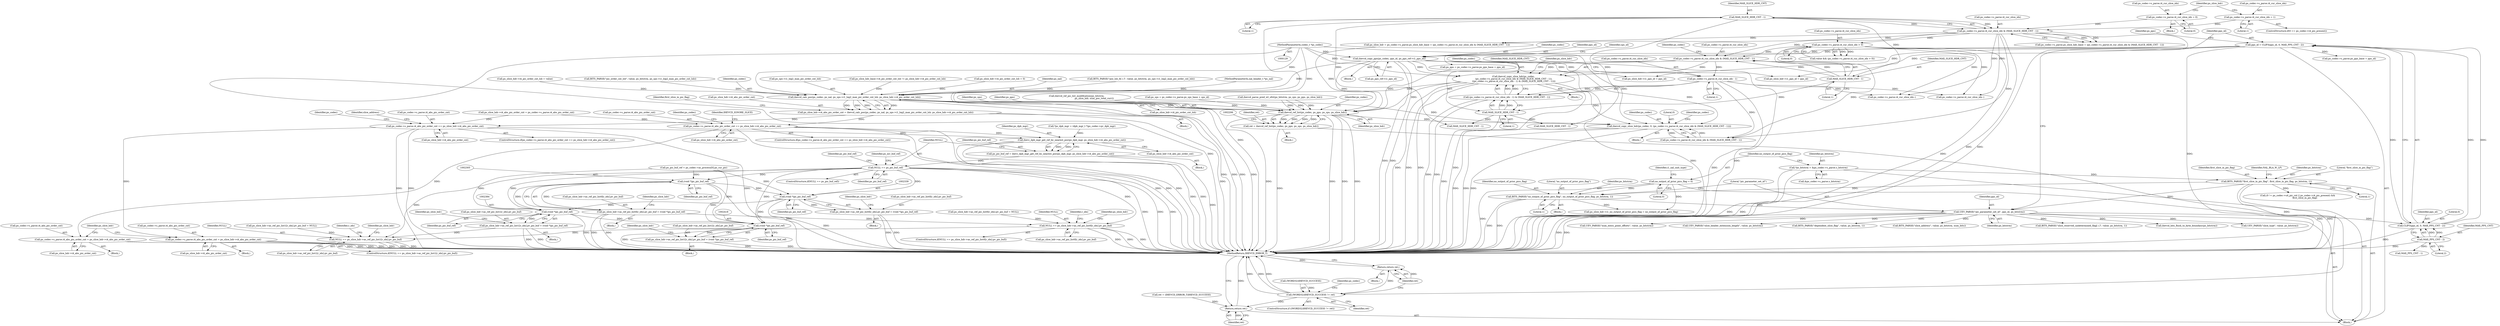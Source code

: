 digraph "0_Android_a1424724a00d62ac5efa0e27953eed66850d662f@API" {
"1000438" [label="(Call,ihevcd_copy_slice_hdr(ps_codec,\n (ps_codec->s_parse.i4_cur_slice_idx & (MAX_SLICE_HDR_CNT - 1)),\n ((ps_codec->s_parse.i4_cur_slice_idx - 1) & (MAX_SLICE_HDR_CNT - 1))))"];
"1000263" [label="(Call,ihevcd_copy_pps(ps_codec, pps_id, ps_pps_ref->i1_pps_id))"];
"1000130" [label="(MethodParameterIn,codec_t *ps_codec)"];
"1000213" [label="(Call,pps_id = CLIP3(pps_id, 0, MAX_PPS_CNT - 2))"];
"1000215" [label="(Call,CLIP3(pps_id, 0, MAX_PPS_CNT - 2))"];
"1000209" [label="(Call,UEV_PARSE(\"pic_parameter_set_id\", pps_id, ps_bitstrm))"];
"1000204" [label="(Call,BITS_PARSE(\"no_output_of_prior_pics_flag\", no_output_of_prior_pics_flag, ps_bitstrm, 1))"];
"1000159" [label="(Call,no_output_of_prior_pics_flag = 0)"];
"1000190" [label="(Call,BITS_PARSE(\"first_slice_in_pic_flag\", first_slice_in_pic_flag, ps_bitstrm, 1))"];
"1000147" [label="(Call,*ps_bitstrm = &ps_codec->s_parse.s_bitstrm)"];
"1000218" [label="(Call,MAX_PPS_CNT - 2)"];
"1000440" [label="(Call,ps_codec->s_parse.i4_cur_slice_idx & (MAX_SLICE_HDR_CNT - 1))"];
"1000430" [label="(Call,ps_codec->s_parse.i4_cur_slice_idx > 0)"];
"1000405" [label="(Call,ps_codec->s_parse.i4_cur_slice_idx & (MAX_SLICE_HDR_CNT - 1))"];
"1000375" [label="(Call,ps_codec->s_parse.i4_cur_slice_idx = 0)"];
"1000390" [label="(Call,ps_codec->s_parse.i4_cur_slice_idx = 1)"];
"1000411" [label="(Call,MAX_SLICE_HDR_CNT - 1)"];
"1000446" [label="(Call,MAX_SLICE_HDR_CNT - 1)"];
"1000449" [label="(Call,(ps_codec->s_parse.i4_cur_slice_idx - 1) & (MAX_SLICE_HDR_CNT - 1))"];
"1000450" [label="(Call,ps_codec->s_parse.i4_cur_slice_idx - 1)"];
"1000457" [label="(Call,MAX_SLICE_HDR_CNT - 1)"];
"1001658" [label="(Call,ihevcd_calc_poc(ps_codec, ps_nal, ps_sps->i1_log2_max_pic_order_cnt_lsb, ps_slice_hdr->i4_pic_order_cnt_lsb))"];
"1001654" [label="(Call,ps_slice_hdr->i4_abs_pic_order_cnt = ihevcd_calc_poc(ps_codec, ps_nal, ps_sps->i1_log2_max_pic_order_cnt_lsb, ps_slice_hdr->i4_pic_order_cnt_lsb))"];
"1001683" [label="(Call,ps_codec->s_parse.i4_abs_pic_order_cnt == ps_slice_hdr->i4_abs_pic_order_cnt)"];
"1001837" [label="(Call,ps_codec->s_parse.i4_abs_pic_order_cnt = ps_slice_hdr->i4_abs_pic_order_cnt)"];
"1002238" [label="(Call,ihevc_dpb_mgr_get_ref_by_nearest_poc(ps_dpb_mgr, ps_slice_hdr->i4_abs_pic_order_cnt))"];
"1002236" [label="(Call,ps_pic_buf_ref = ihevc_dpb_mgr_get_ref_by_nearest_poc(ps_dpb_mgr, ps_slice_hdr->i4_abs_pic_order_cnt))"];
"1002244" [label="(Call,NULL == ps_pic_buf_ref)"];
"1002286" [label="(Call,NULL == ps_slice_hdr->as_ref_pic_list0[r_idx].pv_pic_buf)"];
"1002365" [label="(Call,NULL == ps_slice_hdr->as_ref_pic_list1[r_idx].pv_pic_buf)"];
"1002304" [label="(Call,(void *)ps_pic_buf_ref)"];
"1002296" [label="(Call,ps_slice_hdr->as_ref_pic_list0[r_idx].pv_pic_buf = (void *)ps_pic_buf_ref)"];
"1002338" [label="(Call,(void *)ps_pic_buf_ref)"];
"1002330" [label="(Call,ps_slice_hdr->as_ref_pic_list0[r_idx].pv_pic_buf = (void *)ps_pic_buf_ref)"];
"1002383" [label="(Call,(void *)ps_pic_buf_ref)"];
"1002375" [label="(Call,ps_slice_hdr->as_ref_pic_list1[r_idx].pv_pic_buf = (void *)ps_pic_buf_ref)"];
"1002417" [label="(Call,(void *)ps_pic_buf_ref)"];
"1002409" [label="(Call,ps_slice_hdr->as_ref_pic_list1[r_idx].pv_pic_buf = (void *)ps_pic_buf_ref)"];
"1001849" [label="(Call,ps_codec->s_parse.i4_abs_pic_order_cnt == ps_slice_hdr->i4_abs_pic_order_cnt)"];
"1001860" [label="(Call,ps_codec->s_parse.i4_abs_pic_order_cnt = ps_slice_hdr->i4_abs_pic_order_cnt)"];
"1002198" [label="(Call,ihevcd_ref_list(ps_codec, ps_pps, ps_sps, ps_slice_hdr))"];
"1002196" [label="(Call,ret = ihevcd_ref_list(ps_codec, ps_pps, ps_sps, ps_slice_hdr))"];
"1002204" [label="(Call,(WORD32)IHEVCD_SUCCESS != ret)"];
"1002210" [label="(Return,return ret;)"];
"1002615" [label="(Return,return ret;)"];
"1002515" [label="(Call,ihevcd_copy_slice_hdr(ps_codec, 0, (ps_codec->s_parse.i4_cur_slice_idx & (MAX_SLICE_HDR_CNT - 1))))"];
"1002211" [label="(Identifier,ret)"];
"1002197" [label="(Identifier,ret)"];
"1002288" [label="(Call,ps_slice_hdr->as_ref_pic_list0[r_idx].pv_pic_buf)"];
"1002198" [label="(Call,ihevcd_ref_list(ps_codec, ps_pps, ps_sps, ps_slice_hdr))"];
"1000204" [label="(Call,BITS_PARSE(\"no_output_of_prior_pics_flag\", no_output_of_prior_pics_flag, ps_bitstrm, 1))"];
"1000431" [label="(Call,ps_codec->s_parse.i4_cur_slice_idx)"];
"1002158" [label="(Call,ps_slice_hdr->as_ref_pic_list0[r_idx].pv_pic_buf = NULL)"];
"1001808" [label="(Call,MAX_SLICE_HDR_CNT - 1)"];
"1001830" [label="(Block,)"];
"1000438" [label="(Call,ihevcd_copy_slice_hdr(ps_codec,\n (ps_codec->s_parse.i4_cur_slice_idx & (MAX_SLICE_HDR_CNT - 1)),\n ((ps_codec->s_parse.i4_cur_slice_idx - 1) & (MAX_SLICE_HDR_CNT - 1))))"];
"1000430" [label="(Call,ps_codec->s_parse.i4_cur_slice_idx > 0)"];
"1000450" [label="(Call,ps_codec->s_parse.i4_cur_slice_idx - 1)"];
"1002340" [label="(Identifier,ps_pic_buf_ref)"];
"1000270" [label="(Identifier,sps_id)"];
"1000132" [label="(Block,)"];
"1000130" [label="(MethodParameterIn,codec_t *ps_codec)"];
"1002424" [label="(Identifier,ps_slice_hdr)"];
"1000945" [label="(Call,BITS_PARSE(\"poc_lsb_lt[ i ]\", value, ps_bitstrm, ps_sps->i1_log2_max_pic_order_cnt_lsb))"];
"1000194" [label="(Literal,1)"];
"1000219" [label="(Identifier,MAX_PPS_CNT)"];
"1000215" [label="(Call,CLIP3(pps_id, 0, MAX_PPS_CNT - 2))"];
"1000198" [label="(Identifier,NAL_BLA_W_LP)"];
"1000131" [label="(MethodParameterIn,nal_header_t *ps_nal)"];
"1000263" [label="(Call,ihevcd_copy_pps(ps_codec, pps_id, ps_pps_ref->i1_pps_id))"];
"1000528" [label="(Call,BITS_PARSE(\"slice_address\", value, ps_bitstrm, num_bits))"];
"1001654" [label="(Call,ps_slice_hdr->i4_abs_pic_order_cnt = ihevcd_calc_poc(ps_codec, ps_nal, ps_sps->i1_log2_max_pic_order_cnt_lsb, ps_slice_hdr->i4_pic_order_cnt_lsb))"];
"1002329" [label="(Block,)"];
"1002245" [label="(Identifier,NULL)"];
"1000436" [label="(Literal,0)"];
"1000397" [label="(Call,ps_slice_hdr = ps_codec->s_parse.ps_slice_hdr_base + (ps_codec->s_parse.i4_cur_slice_idx & (MAX_SLICE_HDR_CNT - 1)))"];
"1000212" [label="(Identifier,ps_bitstrm)"];
"1000457" [label="(Call,MAX_SLICE_HDR_CNT - 1)"];
"1000458" [label="(Identifier,MAX_SLICE_HDR_CNT)"];
"1000689" [label="(Call,ps_slice_hdr->i4_pic_order_cnt_lsb = value)"];
"1002199" [label="(Identifier,ps_codec)"];
"1002238" [label="(Call,ihevc_dpb_mgr_get_ref_by_nearest_poc(ps_dpb_mgr, ps_slice_hdr->i4_abs_pic_order_cnt))"];
"1002345" [label="(Identifier,ps_slice_hdr)"];
"1000384" [label="(ControlStructure,if(0 == ps_codec->i4_pic_present))"];
"1002374" [label="(Block,)"];
"1000406" [label="(Call,ps_codec->s_parse.i4_cur_slice_idx)"];
"1001658" [label="(Call,ihevcd_calc_poc(ps_codec, ps_nal, ps_sps->i1_log2_max_pic_order_cnt_lsb, ps_slice_hdr->i4_pic_order_cnt_lsb))"];
"1000587" [label="(Call,BITS_PARSE(\"slice_reserved_undetermined_flag[ i ]\", value, ps_bitstrm, 1))"];
"1002216" [label="(Block,)"];
"1002205" [label="(Call,(WORD32)IHEVCD_SUCCESS)"];
"1002408" [label="(Block,)"];
"1002297" [label="(Call,ps_slice_hdr->as_ref_pic_list0[r_idx].pv_pic_buf)"];
"1002201" [label="(Identifier,ps_sps)"];
"1000447" [label="(Identifier,MAX_SLICE_HDR_CNT)"];
"1002016" [label="(Call,ihevcd_bits_flush_to_byte_boundary(ps_bitstrm))"];
"1000446" [label="(Call,MAX_SLICE_HDR_CNT - 1)"];
"1002196" [label="(Call,ret = ihevcd_ref_list(ps_codec, ps_pps, ps_sps, ps_slice_hdr))"];
"1000207" [label="(Identifier,ps_bitstrm)"];
"1000222" [label="(Identifier,ps_pps)"];
"1000193" [label="(Identifier,ps_bitstrm)"];
"1000449" [label="(Call,(ps_codec->s_parse.i4_cur_slice_idx - 1) & (MAX_SLICE_HDR_CNT - 1))"];
"1001664" [label="(Call,ps_slice_hdr->i4_pic_order_cnt_lsb)"];
"1001859" [label="(Identifier,IHEVCD_IGNORE_SLICE)"];
"1002200" [label="(Identifier,ps_pps)"];
"1001871" [label="(Identifier,ps_slice_hdr)"];
"1002366" [label="(Identifier,NULL)"];
"1000216" [label="(Identifier,pps_id)"];
"1002417" [label="(Call,(void *)ps_pic_buf_ref)"];
"1002529" [label="(Identifier,ps_codec)"];
"1000147" [label="(Call,*ps_bitstrm = &ps_codec->s_parse.s_bitstrm)"];
"1000148" [label="(Identifier,ps_bitstrm)"];
"1000682" [label="(Call,BITS_PARSE(\"pic_order_cnt_lsb\", value, ps_bitstrm, ps_sps->i1_log2_max_pic_order_cnt_lsb))"];
"1000439" [label="(Identifier,ps_codec)"];
"1001659" [label="(Identifier,ps_codec)"];
"1001762" [label="(Identifier,ps_codec)"];
"1001849" [label="(Call,ps_codec->s_parse.i4_abs_pic_order_cnt == ps_slice_hdr->i4_abs_pic_order_cnt)"];
"1001861" [label="(Call,ps_codec->s_parse.i4_abs_pic_order_cnt)"];
"1002524" [label="(Call,MAX_SLICE_HDR_CNT - 1)"];
"1000375" [label="(Call,ps_codec->s_parse.i4_cur_slice_idx = 0)"];
"1002195" [label="(Block,)"];
"1000220" [label="(Literal,2)"];
"1001848" [label="(ControlStructure,if(ps_codec->s_parse.i4_abs_pic_order_cnt == ps_slice_hdr->i4_abs_pic_order_cnt))"];
"1000161" [label="(Literal,0)"];
"1001860" [label="(Call,ps_codec->s_parse.i4_abs_pic_order_cnt = ps_slice_hdr->i4_abs_pic_order_cnt)"];
"1002376" [label="(Call,ps_slice_hdr->as_ref_pic_list1[r_idx].pv_pic_buf)"];
"1001661" [label="(Call,ps_sps->i1_log2_max_pic_order_cnt_lsb)"];
"1002285" [label="(ControlStructure,if(NULL == ps_slice_hdr->as_ref_pic_list0[r_idx].pv_pic_buf))"];
"1001275" [label="(Call,ihevcd_ref_pic_list_modification(ps_bitstrm,\n                                                 ps_slice_hdr, num_poc_total_curr))"];
"1002248" [label="(Call,ps_pic_buf_ref = ps_codec->as_process[0].ps_cur_pic)"];
"1001863" [label="(Identifier,ps_codec)"];
"1002516" [label="(Identifier,ps_codec)"];
"1002338" [label="(Call,(void *)ps_pic_buf_ref)"];
"1002304" [label="(Call,(void *)ps_pic_buf_ref)"];
"1002331" [label="(Call,ps_slice_hdr->as_ref_pic_list0[r_idx].pv_pic_buf)"];
"1000149" [label="(Call,&ps_codec->s_parse.s_bitstrm)"];
"1002615" [label="(Return,return ret;)"];
"1002209" [label="(Block,)"];
"1000456" [label="(Literal,1)"];
"1000374" [label="(Block,)"];
"1000592" [label="(Call,UEV_PARSE(\"slice_type\", value, ps_bitstrm))"];
"1000441" [label="(Call,ps_codec->s_parse.i4_cur_slice_idx)"];
"1000203" [label="(Block,)"];
"1000191" [label="(Literal,\"first_slice_in_pic_flag\")"];
"1000396" [label="(Literal,1)"];
"1001683" [label="(Call,ps_codec->s_parse.i4_abs_pic_order_cnt == ps_slice_hdr->i4_abs_pic_order_cnt)"];
"1002617" [label="(MethodReturn,IHEVCD_ERROR_T)"];
"1002286" [label="(Call,NULL == ps_slice_hdr->as_ref_pic_list0[r_idx].pv_pic_buf)"];
"1001682" [label="(ControlStructure,if(ps_codec->s_parse.i4_abs_pic_order_cnt == ps_slice_hdr->i4_abs_pic_order_cnt))"];
"1001695" [label="(Identifier,slice_address)"];
"1002409" [label="(Call,ps_slice_hdr->as_ref_pic_list1[r_idx].pv_pic_buf = (void *)ps_pic_buf_ref)"];
"1000192" [label="(Identifier,first_slice_in_pic_flag)"];
"1000440" [label="(Call,ps_codec->s_parse.i4_cur_slice_idx & (MAX_SLICE_HDR_CNT - 1))"];
"1002517" [label="(Literal,0)"];
"1000206" [label="(Identifier,no_output_of_prior_pics_flag)"];
"1001847" [label="(Block,)"];
"1001771" [label="(Call,ps_codec->s_parse.i4_cur_slice_idx--)"];
"1002287" [label="(Identifier,NULL)"];
"1000236" [label="(Block,)"];
"1000451" [label="(Call,ps_codec->s_parse.i4_cur_slice_idx)"];
"1000411" [label="(Call,MAX_SLICE_HDR_CNT - 1)"];
"1002306" [label="(Identifier,ps_pic_buf_ref)"];
"1002221" [label="(Call,*ps_dpb_mgr = (dpb_mgr_t *)ps_codec->pv_dpb_mgr)"];
"1002390" [label="(Identifier,ps_slice_hdr)"];
"1001855" [label="(Call,ps_slice_hdr->i4_abs_pic_order_cnt)"];
"1000274" [label="(Call,ps_sps = ps_codec->s_parse.ps_sps_base + sps_id)"];
"1000218" [label="(Call,MAX_PPS_CNT - 2)"];
"1002240" [label="(Call,ps_slice_hdr->i4_abs_pic_order_cnt)"];
"1002249" [label="(Identifier,ps_pic_buf_ref)"];
"1000221" [label="(Call,ps_pps = ps_codec->s_parse.ps_pps_base + pps_id)"];
"1000164" [label="(Identifier,i1_nal_unit_type)"];
"1001655" [label="(Call,ps_slice_hdr->i4_abs_pic_order_cnt)"];
"1000266" [label="(Call,ps_pps_ref->i1_pps_id)"];
"1001684" [label="(Call,ps_codec->s_parse.i4_abs_pic_order_cnt)"];
"1002176" [label="(Call,ps_slice_hdr->as_ref_pic_list1[r_idx].pv_pic_buf = NULL)"];
"1000376" [label="(Call,ps_codec->s_parse.i4_cur_slice_idx)"];
"1002367" [label="(Call,ps_slice_hdr->as_ref_pic_list1[r_idx].pv_pic_buf)"];
"1000209" [label="(Call,UEV_PARSE(\"pic_parameter_set_id\", pps_id, ps_bitstrm))"];
"1000214" [label="(Identifier,pps_id)"];
"1002267" [label="(Identifier,ps_mv_buf_ref)"];
"1002295" [label="(Block,)"];
"1002330" [label="(Call,ps_slice_hdr->as_ref_pic_list0[r_idx].pv_pic_buf = (void *)ps_pic_buf_ref)"];
"1002236" [label="(Call,ps_pic_buf_ref = ihevc_dpb_mgr_get_ref_by_nearest_poc(ps_dpb_mgr, ps_slice_hdr->i4_abs_pic_order_cnt))"];
"1002210" [label="(Return,return ret;)"];
"1000264" [label="(Identifier,ps_codec)"];
"1001680" [label="(Identifier,first_slice_in_pic_flag)"];
"1002365" [label="(Call,NULL == ps_slice_hdr->as_ref_pic_list1[r_idx].pv_pic_buf)"];
"1002283" [label="(Identifier,r_idx)"];
"1002364" [label="(ControlStructure,if(NULL == ps_slice_hdr->as_ref_pic_list1[r_idx].pv_pic_buf))"];
"1000405" [label="(Call,ps_codec->s_parse.i4_cur_slice_idx & (MAX_SLICE_HDR_CNT - 1))"];
"1000398" [label="(Identifier,ps_slice_hdr)"];
"1002239" [label="(Identifier,ps_dpb_mgr)"];
"1002375" [label="(Call,ps_slice_hdr->as_ref_pic_list1[r_idx].pv_pic_buf = (void *)ps_pic_buf_ref)"];
"1001883" [label="(Call,UEV_PARSE(\"num_entry_point_offsets\", value, ps_bitstrm))"];
"1001837" [label="(Call,ps_codec->s_parse.i4_abs_pic_order_cnt = ps_slice_hdr->i4_abs_pic_order_cnt)"];
"1000190" [label="(Call,BITS_PARSE(\"first_slice_in_pic_flag\", first_slice_in_pic_flag, ps_bitstrm, 1))"];
"1000258" [label="(Call,MAX_PPS_CNT - 1)"];
"1000453" [label="(Identifier,ps_codec)"];
"1001990" [label="(Call,UEV_PARSE(\"slice_header_extension_length\", value, ps_bitstrm))"];
"1002383" [label="(Call,(void *)ps_pic_buf_ref)"];
"1000160" [label="(Identifier,no_output_of_prior_pics_flag)"];
"1001637" [label="(Call,ps_slice_hdr_base->i4_pic_order_cnt_lsb != ps_slice_hdr->i4_pic_order_cnt_lsb)"];
"1002202" [label="(Identifier,ps_slice_hdr)"];
"1002204" [label="(Call,(WORD32)IHEVCD_SUCCESS != ret)"];
"1000477" [label="(Call,ps_slice_hdr->i1_pps_id = pps_id)"];
"1000223" [label="(Call,ps_codec->s_parse.ps_pps_base + pps_id)"];
"1000208" [label="(Literal,1)"];
"1000428" [label="(Call,value && (ps_codec->s_parse.i4_cur_slice_idx > 0))"];
"1000381" [label="(Literal,0)"];
"1000413" [label="(Literal,1)"];
"1000211" [label="(Identifier,pps_id)"];
"1002296" [label="(Call,ps_slice_hdr->as_ref_pic_list0[r_idx].pv_pic_buf = (void *)ps_pic_buf_ref)"];
"1001653" [label="(Block,)"];
"1002518" [label="(Call,ps_codec->s_parse.i4_cur_slice_idx & (MAX_SLICE_HDR_CNT - 1))"];
"1002362" [label="(Identifier,r_idx)"];
"1000462" [label="(Identifier,ps_slice_hdr)"];
"1000506" [label="(Call,ps_slice_hdr->i1_pps_id = pps_id)"];
"1002243" [label="(ControlStructure,if(NULL == ps_pic_buf_ref))"];
"1000399" [label="(Call,ps_codec->s_parse.ps_slice_hdr_base + (ps_codec->s_parse.i4_cur_slice_idx & (MAX_SLICE_HDR_CNT - 1)))"];
"1000459" [label="(Literal,1)"];
"1002300" [label="(Identifier,ps_slice_hdr)"];
"1002244" [label="(Call,NULL == ps_pic_buf_ref)"];
"1000265" [label="(Identifier,pps_id)"];
"1001428" [label="(Call,ihevcd_parse_pred_wt_ofst(ps_bitstrm, ps_sps, ps_pps, ps_slice_hdr))"];
"1002214" [label="(Identifier,ps_codec)"];
"1000412" [label="(Identifier,MAX_SLICE_HDR_CNT)"];
"1002379" [label="(Identifier,ps_slice_hdr)"];
"1001689" [label="(Call,ps_slice_hdr->i4_abs_pic_order_cnt)"];
"1002237" [label="(Identifier,ps_pic_buf_ref)"];
"1000437" [label="(Block,)"];
"1002385" [label="(Identifier,ps_pic_buf_ref)"];
"1002203" [label="(ControlStructure,if ((WORD32)IHEVCD_SUCCESS != ret))"];
"1000205" [label="(Literal,\"no_output_of_prior_pics_flag\")"];
"1000284" [label="(Call,(0 != ps_codec->u4_pic_cnt || ps_codec->i4_pic_present) &&\n                    first_slice_in_pic_flag)"];
"1001669" [label="(Call,ps_slice_hdr->i4_abs_pic_order_cnt = ps_codec->s_parse.i4_abs_pic_order_cnt)"];
"1002419" [label="(Identifier,ps_pic_buf_ref)"];
"1000390" [label="(Call,ps_codec->s_parse.i4_cur_slice_idx = 1)"];
"1000391" [label="(Call,ps_codec->s_parse.i4_cur_slice_idx)"];
"1002410" [label="(Call,ps_slice_hdr->as_ref_pic_list1[r_idx].pv_pic_buf)"];
"1001866" [label="(Call,ps_slice_hdr->i4_abs_pic_order_cnt)"];
"1002506" [label="(Block,)"];
"1002616" [label="(Identifier,ret)"];
"1000448" [label="(Literal,1)"];
"1001850" [label="(Call,ps_codec->s_parse.i4_abs_pic_order_cnt)"];
"1000210" [label="(Literal,\"pic_parameter_set_id\")"];
"1000501" [label="(Call,ps_slice_hdr->i1_no_output_of_prior_pics_flag = no_output_of_prior_pics_flag)"];
"1000560" [label="(Call,ps_slice_hdr->i4_pic_order_cnt_lsb = 0)"];
"1000159" [label="(Call,no_output_of_prior_pics_flag = 0)"];
"1001712" [label="(Call,ps_codec->s_parse.i4_cur_slice_idx--)"];
"1000213" [label="(Call,pps_id = CLIP3(pps_id, 0, MAX_PPS_CNT - 2))"];
"1000217" [label="(Literal,0)"];
"1001660" [label="(Identifier,ps_nal)"];
"1001838" [label="(Call,ps_codec->s_parse.i4_abs_pic_order_cnt)"];
"1002311" [label="(Identifier,ps_slice_hdr)"];
"1002208" [label="(Identifier,ret)"];
"1001843" [label="(Call,ps_slice_hdr->i4_abs_pic_order_cnt)"];
"1002515" [label="(Call,ihevcd_copy_slice_hdr(ps_codec, 0, (ps_codec->s_parse.i4_cur_slice_idx & (MAX_SLICE_HDR_CNT - 1))))"];
"1002246" [label="(Identifier,ps_pic_buf_ref)"];
"1000134" [label="(Call,ret = (IHEVCD_ERROR_T)IHEVCD_SUCCESS)"];
"1000422" [label="(Call,BITS_PARSE(\"dependent_slice_flag\", value, ps_bitstrm, 1))"];
"1000438" -> "1000437"  [label="AST: "];
"1000438" -> "1000449"  [label="CFG: "];
"1000439" -> "1000438"  [label="AST: "];
"1000440" -> "1000438"  [label="AST: "];
"1000449" -> "1000438"  [label="AST: "];
"1000462" -> "1000438"  [label="CFG: "];
"1000438" -> "1002617"  [label="DDG: "];
"1000438" -> "1002617"  [label="DDG: "];
"1000438" -> "1002617"  [label="DDG: "];
"1000438" -> "1002617"  [label="DDG: "];
"1000263" -> "1000438"  [label="DDG: "];
"1000130" -> "1000438"  [label="DDG: "];
"1000440" -> "1000438"  [label="DDG: "];
"1000440" -> "1000438"  [label="DDG: "];
"1000449" -> "1000438"  [label="DDG: "];
"1000449" -> "1000438"  [label="DDG: "];
"1000438" -> "1001658"  [label="DDG: "];
"1000438" -> "1002198"  [label="DDG: "];
"1000438" -> "1002515"  [label="DDG: "];
"1000263" -> "1000236"  [label="AST: "];
"1000263" -> "1000266"  [label="CFG: "];
"1000264" -> "1000263"  [label="AST: "];
"1000265" -> "1000263"  [label="AST: "];
"1000266" -> "1000263"  [label="AST: "];
"1000270" -> "1000263"  [label="CFG: "];
"1000263" -> "1002617"  [label="DDG: "];
"1000263" -> "1002617"  [label="DDG: "];
"1000263" -> "1002617"  [label="DDG: "];
"1000263" -> "1002617"  [label="DDG: "];
"1000130" -> "1000263"  [label="DDG: "];
"1000213" -> "1000263"  [label="DDG: "];
"1000263" -> "1000477"  [label="DDG: "];
"1000263" -> "1000506"  [label="DDG: "];
"1000263" -> "1001658"  [label="DDG: "];
"1000263" -> "1002198"  [label="DDG: "];
"1000263" -> "1002515"  [label="DDG: "];
"1000130" -> "1000129"  [label="AST: "];
"1000130" -> "1002617"  [label="DDG: "];
"1000130" -> "1001658"  [label="DDG: "];
"1000130" -> "1002198"  [label="DDG: "];
"1000130" -> "1002515"  [label="DDG: "];
"1000213" -> "1000132"  [label="AST: "];
"1000213" -> "1000215"  [label="CFG: "];
"1000214" -> "1000213"  [label="AST: "];
"1000215" -> "1000213"  [label="AST: "];
"1000222" -> "1000213"  [label="CFG: "];
"1000213" -> "1002617"  [label="DDG: "];
"1000215" -> "1000213"  [label="DDG: "];
"1000215" -> "1000213"  [label="DDG: "];
"1000215" -> "1000213"  [label="DDG: "];
"1000213" -> "1000221"  [label="DDG: "];
"1000213" -> "1000223"  [label="DDG: "];
"1000213" -> "1000477"  [label="DDG: "];
"1000213" -> "1000506"  [label="DDG: "];
"1000215" -> "1000218"  [label="CFG: "];
"1000216" -> "1000215"  [label="AST: "];
"1000217" -> "1000215"  [label="AST: "];
"1000218" -> "1000215"  [label="AST: "];
"1000215" -> "1002617"  [label="DDG: "];
"1000209" -> "1000215"  [label="DDG: "];
"1000218" -> "1000215"  [label="DDG: "];
"1000218" -> "1000215"  [label="DDG: "];
"1000209" -> "1000132"  [label="AST: "];
"1000209" -> "1000212"  [label="CFG: "];
"1000210" -> "1000209"  [label="AST: "];
"1000211" -> "1000209"  [label="AST: "];
"1000212" -> "1000209"  [label="AST: "];
"1000214" -> "1000209"  [label="CFG: "];
"1000209" -> "1002617"  [label="DDG: "];
"1000209" -> "1002617"  [label="DDG: "];
"1000204" -> "1000209"  [label="DDG: "];
"1000190" -> "1000209"  [label="DDG: "];
"1000209" -> "1000422"  [label="DDG: "];
"1000209" -> "1000528"  [label="DDG: "];
"1000209" -> "1000587"  [label="DDG: "];
"1000209" -> "1000592"  [label="DDG: "];
"1000209" -> "1001883"  [label="DDG: "];
"1000209" -> "1001990"  [label="DDG: "];
"1000209" -> "1002016"  [label="DDG: "];
"1000204" -> "1000203"  [label="AST: "];
"1000204" -> "1000208"  [label="CFG: "];
"1000205" -> "1000204"  [label="AST: "];
"1000206" -> "1000204"  [label="AST: "];
"1000207" -> "1000204"  [label="AST: "];
"1000208" -> "1000204"  [label="AST: "];
"1000210" -> "1000204"  [label="CFG: "];
"1000204" -> "1002617"  [label="DDG: "];
"1000204" -> "1002617"  [label="DDG: "];
"1000159" -> "1000204"  [label="DDG: "];
"1000190" -> "1000204"  [label="DDG: "];
"1000204" -> "1000501"  [label="DDG: "];
"1000159" -> "1000132"  [label="AST: "];
"1000159" -> "1000161"  [label="CFG: "];
"1000160" -> "1000159"  [label="AST: "];
"1000161" -> "1000159"  [label="AST: "];
"1000164" -> "1000159"  [label="CFG: "];
"1000159" -> "1002617"  [label="DDG: "];
"1000159" -> "1000501"  [label="DDG: "];
"1000190" -> "1000132"  [label="AST: "];
"1000190" -> "1000194"  [label="CFG: "];
"1000191" -> "1000190"  [label="AST: "];
"1000192" -> "1000190"  [label="AST: "];
"1000193" -> "1000190"  [label="AST: "];
"1000194" -> "1000190"  [label="AST: "];
"1000198" -> "1000190"  [label="CFG: "];
"1000190" -> "1002617"  [label="DDG: "];
"1000190" -> "1002617"  [label="DDG: "];
"1000147" -> "1000190"  [label="DDG: "];
"1000190" -> "1000284"  [label="DDG: "];
"1000147" -> "1000132"  [label="AST: "];
"1000147" -> "1000149"  [label="CFG: "];
"1000148" -> "1000147"  [label="AST: "];
"1000149" -> "1000147"  [label="AST: "];
"1000160" -> "1000147"  [label="CFG: "];
"1000147" -> "1002617"  [label="DDG: "];
"1000147" -> "1002617"  [label="DDG: "];
"1000218" -> "1000220"  [label="CFG: "];
"1000219" -> "1000218"  [label="AST: "];
"1000220" -> "1000218"  [label="AST: "];
"1000218" -> "1002617"  [label="DDG: "];
"1000218" -> "1000258"  [label="DDG: "];
"1000440" -> "1000446"  [label="CFG: "];
"1000441" -> "1000440"  [label="AST: "];
"1000446" -> "1000440"  [label="AST: "];
"1000453" -> "1000440"  [label="CFG: "];
"1000430" -> "1000440"  [label="DDG: "];
"1000405" -> "1000440"  [label="DDG: "];
"1000446" -> "1000440"  [label="DDG: "];
"1000446" -> "1000440"  [label="DDG: "];
"1000440" -> "1000450"  [label="DDG: "];
"1000430" -> "1000428"  [label="AST: "];
"1000430" -> "1000436"  [label="CFG: "];
"1000431" -> "1000430"  [label="AST: "];
"1000436" -> "1000430"  [label="AST: "];
"1000428" -> "1000430"  [label="CFG: "];
"1000430" -> "1002617"  [label="DDG: "];
"1000430" -> "1000428"  [label="DDG: "];
"1000430" -> "1000428"  [label="DDG: "];
"1000405" -> "1000430"  [label="DDG: "];
"1000430" -> "1001712"  [label="DDG: "];
"1000430" -> "1001771"  [label="DDG: "];
"1000430" -> "1002518"  [label="DDG: "];
"1000405" -> "1000399"  [label="AST: "];
"1000405" -> "1000411"  [label="CFG: "];
"1000406" -> "1000405"  [label="AST: "];
"1000411" -> "1000405"  [label="AST: "];
"1000399" -> "1000405"  [label="CFG: "];
"1000405" -> "1002617"  [label="DDG: "];
"1000405" -> "1002617"  [label="DDG: "];
"1000405" -> "1000397"  [label="DDG: "];
"1000405" -> "1000397"  [label="DDG: "];
"1000405" -> "1000399"  [label="DDG: "];
"1000405" -> "1000399"  [label="DDG: "];
"1000375" -> "1000405"  [label="DDG: "];
"1000390" -> "1000405"  [label="DDG: "];
"1000411" -> "1000405"  [label="DDG: "];
"1000411" -> "1000405"  [label="DDG: "];
"1000405" -> "1001712"  [label="DDG: "];
"1000405" -> "1001771"  [label="DDG: "];
"1000405" -> "1002518"  [label="DDG: "];
"1000375" -> "1000374"  [label="AST: "];
"1000375" -> "1000381"  [label="CFG: "];
"1000376" -> "1000375"  [label="AST: "];
"1000381" -> "1000375"  [label="AST: "];
"1000398" -> "1000375"  [label="CFG: "];
"1000390" -> "1000384"  [label="AST: "];
"1000390" -> "1000396"  [label="CFG: "];
"1000391" -> "1000390"  [label="AST: "];
"1000396" -> "1000390"  [label="AST: "];
"1000398" -> "1000390"  [label="CFG: "];
"1000411" -> "1000413"  [label="CFG: "];
"1000412" -> "1000411"  [label="AST: "];
"1000413" -> "1000411"  [label="AST: "];
"1000411" -> "1002617"  [label="DDG: "];
"1000411" -> "1000446"  [label="DDG: "];
"1000411" -> "1001808"  [label="DDG: "];
"1000411" -> "1002524"  [label="DDG: "];
"1000446" -> "1000448"  [label="CFG: "];
"1000447" -> "1000446"  [label="AST: "];
"1000448" -> "1000446"  [label="AST: "];
"1000446" -> "1000457"  [label="DDG: "];
"1000449" -> "1000457"  [label="CFG: "];
"1000450" -> "1000449"  [label="AST: "];
"1000457" -> "1000449"  [label="AST: "];
"1000449" -> "1002617"  [label="DDG: "];
"1000449" -> "1002617"  [label="DDG: "];
"1000450" -> "1000449"  [label="DDG: "];
"1000450" -> "1000449"  [label="DDG: "];
"1000457" -> "1000449"  [label="DDG: "];
"1000457" -> "1000449"  [label="DDG: "];
"1000450" -> "1000456"  [label="CFG: "];
"1000451" -> "1000450"  [label="AST: "];
"1000456" -> "1000450"  [label="AST: "];
"1000458" -> "1000450"  [label="CFG: "];
"1000450" -> "1002617"  [label="DDG: "];
"1000450" -> "1001712"  [label="DDG: "];
"1000450" -> "1001771"  [label="DDG: "];
"1000450" -> "1002518"  [label="DDG: "];
"1000457" -> "1000459"  [label="CFG: "];
"1000458" -> "1000457"  [label="AST: "];
"1000459" -> "1000457"  [label="AST: "];
"1000457" -> "1002617"  [label="DDG: "];
"1000457" -> "1001808"  [label="DDG: "];
"1000457" -> "1002524"  [label="DDG: "];
"1001658" -> "1001654"  [label="AST: "];
"1001658" -> "1001664"  [label="CFG: "];
"1001659" -> "1001658"  [label="AST: "];
"1001660" -> "1001658"  [label="AST: "];
"1001661" -> "1001658"  [label="AST: "];
"1001664" -> "1001658"  [label="AST: "];
"1001654" -> "1001658"  [label="CFG: "];
"1001658" -> "1002617"  [label="DDG: "];
"1001658" -> "1002617"  [label="DDG: "];
"1001658" -> "1002617"  [label="DDG: "];
"1001658" -> "1002617"  [label="DDG: "];
"1001658" -> "1001654"  [label="DDG: "];
"1001658" -> "1001654"  [label="DDG: "];
"1001658" -> "1001654"  [label="DDG: "];
"1001658" -> "1001654"  [label="DDG: "];
"1000131" -> "1001658"  [label="DDG: "];
"1000682" -> "1001658"  [label="DDG: "];
"1000945" -> "1001658"  [label="DDG: "];
"1000689" -> "1001658"  [label="DDG: "];
"1001637" -> "1001658"  [label="DDG: "];
"1000560" -> "1001658"  [label="DDG: "];
"1001658" -> "1002198"  [label="DDG: "];
"1001658" -> "1002515"  [label="DDG: "];
"1001654" -> "1001653"  [label="AST: "];
"1001655" -> "1001654"  [label="AST: "];
"1001680" -> "1001654"  [label="CFG: "];
"1001654" -> "1002617"  [label="DDG: "];
"1001654" -> "1001683"  [label="DDG: "];
"1001654" -> "1001849"  [label="DDG: "];
"1001683" -> "1001682"  [label="AST: "];
"1001683" -> "1001689"  [label="CFG: "];
"1001684" -> "1001683"  [label="AST: "];
"1001689" -> "1001683"  [label="AST: "];
"1001695" -> "1001683"  [label="CFG: "];
"1001762" -> "1001683"  [label="CFG: "];
"1001683" -> "1002617"  [label="DDG: "];
"1001683" -> "1002617"  [label="DDG: "];
"1001683" -> "1002617"  [label="DDG: "];
"1001669" -> "1001683"  [label="DDG: "];
"1001683" -> "1001837"  [label="DDG: "];
"1001683" -> "1002238"  [label="DDG: "];
"1001837" -> "1001830"  [label="AST: "];
"1001837" -> "1001843"  [label="CFG: "];
"1001838" -> "1001837"  [label="AST: "];
"1001843" -> "1001837"  [label="AST: "];
"1001871" -> "1001837"  [label="CFG: "];
"1001837" -> "1002617"  [label="DDG: "];
"1001837" -> "1002617"  [label="DDG: "];
"1002238" -> "1002236"  [label="AST: "];
"1002238" -> "1002240"  [label="CFG: "];
"1002239" -> "1002238"  [label="AST: "];
"1002240" -> "1002238"  [label="AST: "];
"1002236" -> "1002238"  [label="CFG: "];
"1002238" -> "1002617"  [label="DDG: "];
"1002238" -> "1002617"  [label="DDG: "];
"1002238" -> "1002236"  [label="DDG: "];
"1002238" -> "1002236"  [label="DDG: "];
"1002221" -> "1002238"  [label="DDG: "];
"1001849" -> "1002238"  [label="DDG: "];
"1002236" -> "1002216"  [label="AST: "];
"1002237" -> "1002236"  [label="AST: "];
"1002245" -> "1002236"  [label="CFG: "];
"1002236" -> "1002617"  [label="DDG: "];
"1002236" -> "1002244"  [label="DDG: "];
"1002244" -> "1002243"  [label="AST: "];
"1002244" -> "1002246"  [label="CFG: "];
"1002245" -> "1002244"  [label="AST: "];
"1002246" -> "1002244"  [label="AST: "];
"1002249" -> "1002244"  [label="CFG: "];
"1002267" -> "1002244"  [label="CFG: "];
"1002244" -> "1002617"  [label="DDG: "];
"1002244" -> "1002617"  [label="DDG: "];
"1002244" -> "1002617"  [label="DDG: "];
"1002244" -> "1002286"  [label="DDG: "];
"1002244" -> "1002304"  [label="DDG: "];
"1002244" -> "1002338"  [label="DDG: "];
"1002244" -> "1002365"  [label="DDG: "];
"1002244" -> "1002383"  [label="DDG: "];
"1002244" -> "1002417"  [label="DDG: "];
"1002286" -> "1002285"  [label="AST: "];
"1002286" -> "1002288"  [label="CFG: "];
"1002287" -> "1002286"  [label="AST: "];
"1002288" -> "1002286"  [label="AST: "];
"1002300" -> "1002286"  [label="CFG: "];
"1002283" -> "1002286"  [label="CFG: "];
"1002286" -> "1002617"  [label="DDG: "];
"1002286" -> "1002617"  [label="DDG: "];
"1002286" -> "1002617"  [label="DDG: "];
"1002296" -> "1002286"  [label="DDG: "];
"1002158" -> "1002286"  [label="DDG: "];
"1002286" -> "1002365"  [label="DDG: "];
"1002365" -> "1002364"  [label="AST: "];
"1002365" -> "1002367"  [label="CFG: "];
"1002366" -> "1002365"  [label="AST: "];
"1002367" -> "1002365"  [label="AST: "];
"1002379" -> "1002365"  [label="CFG: "];
"1002362" -> "1002365"  [label="CFG: "];
"1002365" -> "1002617"  [label="DDG: "];
"1002365" -> "1002617"  [label="DDG: "];
"1002365" -> "1002617"  [label="DDG: "];
"1002375" -> "1002365"  [label="DDG: "];
"1002176" -> "1002365"  [label="DDG: "];
"1002304" -> "1002296"  [label="AST: "];
"1002304" -> "1002306"  [label="CFG: "];
"1002305" -> "1002304"  [label="AST: "];
"1002306" -> "1002304"  [label="AST: "];
"1002296" -> "1002304"  [label="CFG: "];
"1002304" -> "1002617"  [label="DDG: "];
"1002304" -> "1002296"  [label="DDG: "];
"1002248" -> "1002304"  [label="DDG: "];
"1002304" -> "1002338"  [label="DDG: "];
"1002304" -> "1002383"  [label="DDG: "];
"1002304" -> "1002417"  [label="DDG: "];
"1002296" -> "1002295"  [label="AST: "];
"1002297" -> "1002296"  [label="AST: "];
"1002311" -> "1002296"  [label="CFG: "];
"1002296" -> "1002617"  [label="DDG: "];
"1002296" -> "1002617"  [label="DDG: "];
"1002338" -> "1002330"  [label="AST: "];
"1002338" -> "1002340"  [label="CFG: "];
"1002339" -> "1002338"  [label="AST: "];
"1002340" -> "1002338"  [label="AST: "];
"1002330" -> "1002338"  [label="CFG: "];
"1002338" -> "1002617"  [label="DDG: "];
"1002338" -> "1002330"  [label="DDG: "];
"1002248" -> "1002338"  [label="DDG: "];
"1002338" -> "1002383"  [label="DDG: "];
"1002338" -> "1002417"  [label="DDG: "];
"1002330" -> "1002329"  [label="AST: "];
"1002331" -> "1002330"  [label="AST: "];
"1002345" -> "1002330"  [label="CFG: "];
"1002330" -> "1002617"  [label="DDG: "];
"1002330" -> "1002617"  [label="DDG: "];
"1002383" -> "1002375"  [label="AST: "];
"1002383" -> "1002385"  [label="CFG: "];
"1002384" -> "1002383"  [label="AST: "];
"1002385" -> "1002383"  [label="AST: "];
"1002375" -> "1002383"  [label="CFG: "];
"1002383" -> "1002617"  [label="DDG: "];
"1002383" -> "1002375"  [label="DDG: "];
"1002248" -> "1002383"  [label="DDG: "];
"1002383" -> "1002417"  [label="DDG: "];
"1002375" -> "1002374"  [label="AST: "];
"1002376" -> "1002375"  [label="AST: "];
"1002390" -> "1002375"  [label="CFG: "];
"1002375" -> "1002617"  [label="DDG: "];
"1002375" -> "1002617"  [label="DDG: "];
"1002417" -> "1002409"  [label="AST: "];
"1002417" -> "1002419"  [label="CFG: "];
"1002418" -> "1002417"  [label="AST: "];
"1002419" -> "1002417"  [label="AST: "];
"1002409" -> "1002417"  [label="CFG: "];
"1002417" -> "1002617"  [label="DDG: "];
"1002417" -> "1002409"  [label="DDG: "];
"1002248" -> "1002417"  [label="DDG: "];
"1002409" -> "1002408"  [label="AST: "];
"1002410" -> "1002409"  [label="AST: "];
"1002424" -> "1002409"  [label="CFG: "];
"1002409" -> "1002617"  [label="DDG: "];
"1002409" -> "1002617"  [label="DDG: "];
"1001849" -> "1001848"  [label="AST: "];
"1001849" -> "1001855"  [label="CFG: "];
"1001850" -> "1001849"  [label="AST: "];
"1001855" -> "1001849"  [label="AST: "];
"1001859" -> "1001849"  [label="CFG: "];
"1001863" -> "1001849"  [label="CFG: "];
"1001849" -> "1002617"  [label="DDG: "];
"1001849" -> "1002617"  [label="DDG: "];
"1001849" -> "1002617"  [label="DDG: "];
"1001669" -> "1001849"  [label="DDG: "];
"1001849" -> "1001860"  [label="DDG: "];
"1001860" -> "1001847"  [label="AST: "];
"1001860" -> "1001866"  [label="CFG: "];
"1001861" -> "1001860"  [label="AST: "];
"1001866" -> "1001860"  [label="AST: "];
"1001871" -> "1001860"  [label="CFG: "];
"1001860" -> "1002617"  [label="DDG: "];
"1001860" -> "1002617"  [label="DDG: "];
"1002198" -> "1002196"  [label="AST: "];
"1002198" -> "1002202"  [label="CFG: "];
"1002199" -> "1002198"  [label="AST: "];
"1002200" -> "1002198"  [label="AST: "];
"1002201" -> "1002198"  [label="AST: "];
"1002202" -> "1002198"  [label="AST: "];
"1002196" -> "1002198"  [label="CFG: "];
"1002198" -> "1002617"  [label="DDG: "];
"1002198" -> "1002617"  [label="DDG: "];
"1002198" -> "1002617"  [label="DDG: "];
"1002198" -> "1002617"  [label="DDG: "];
"1002198" -> "1002196"  [label="DDG: "];
"1002198" -> "1002196"  [label="DDG: "];
"1002198" -> "1002196"  [label="DDG: "];
"1002198" -> "1002196"  [label="DDG: "];
"1000221" -> "1002198"  [label="DDG: "];
"1001428" -> "1002198"  [label="DDG: "];
"1001428" -> "1002198"  [label="DDG: "];
"1001428" -> "1002198"  [label="DDG: "];
"1000274" -> "1002198"  [label="DDG: "];
"1001275" -> "1002198"  [label="DDG: "];
"1000397" -> "1002198"  [label="DDG: "];
"1002198" -> "1002515"  [label="DDG: "];
"1002196" -> "1002195"  [label="AST: "];
"1002197" -> "1002196"  [label="AST: "];
"1002206" -> "1002196"  [label="CFG: "];
"1002196" -> "1002617"  [label="DDG: "];
"1002196" -> "1002204"  [label="DDG: "];
"1002204" -> "1002203"  [label="AST: "];
"1002204" -> "1002208"  [label="CFG: "];
"1002205" -> "1002204"  [label="AST: "];
"1002208" -> "1002204"  [label="AST: "];
"1002211" -> "1002204"  [label="CFG: "];
"1002214" -> "1002204"  [label="CFG: "];
"1002204" -> "1002617"  [label="DDG: "];
"1002204" -> "1002617"  [label="DDG: "];
"1002204" -> "1002617"  [label="DDG: "];
"1002205" -> "1002204"  [label="DDG: "];
"1002204" -> "1002210"  [label="DDG: "];
"1002204" -> "1002615"  [label="DDG: "];
"1002210" -> "1002209"  [label="AST: "];
"1002210" -> "1002211"  [label="CFG: "];
"1002211" -> "1002210"  [label="AST: "];
"1002617" -> "1002210"  [label="CFG: "];
"1002210" -> "1002617"  [label="DDG: "];
"1002211" -> "1002210"  [label="DDG: "];
"1002615" -> "1000132"  [label="AST: "];
"1002615" -> "1002616"  [label="CFG: "];
"1002616" -> "1002615"  [label="AST: "];
"1002617" -> "1002615"  [label="CFG: "];
"1002615" -> "1002617"  [label="DDG: "];
"1002616" -> "1002615"  [label="DDG: "];
"1000134" -> "1002615"  [label="DDG: "];
"1002515" -> "1002506"  [label="AST: "];
"1002515" -> "1002518"  [label="CFG: "];
"1002516" -> "1002515"  [label="AST: "];
"1002517" -> "1002515"  [label="AST: "];
"1002518" -> "1002515"  [label="AST: "];
"1002529" -> "1002515"  [label="CFG: "];
"1002515" -> "1002617"  [label="DDG: "];
"1002515" -> "1002617"  [label="DDG: "];
"1002515" -> "1002617"  [label="DDG: "];
"1002518" -> "1002515"  [label="DDG: "];
"1002518" -> "1002515"  [label="DDG: "];
}
